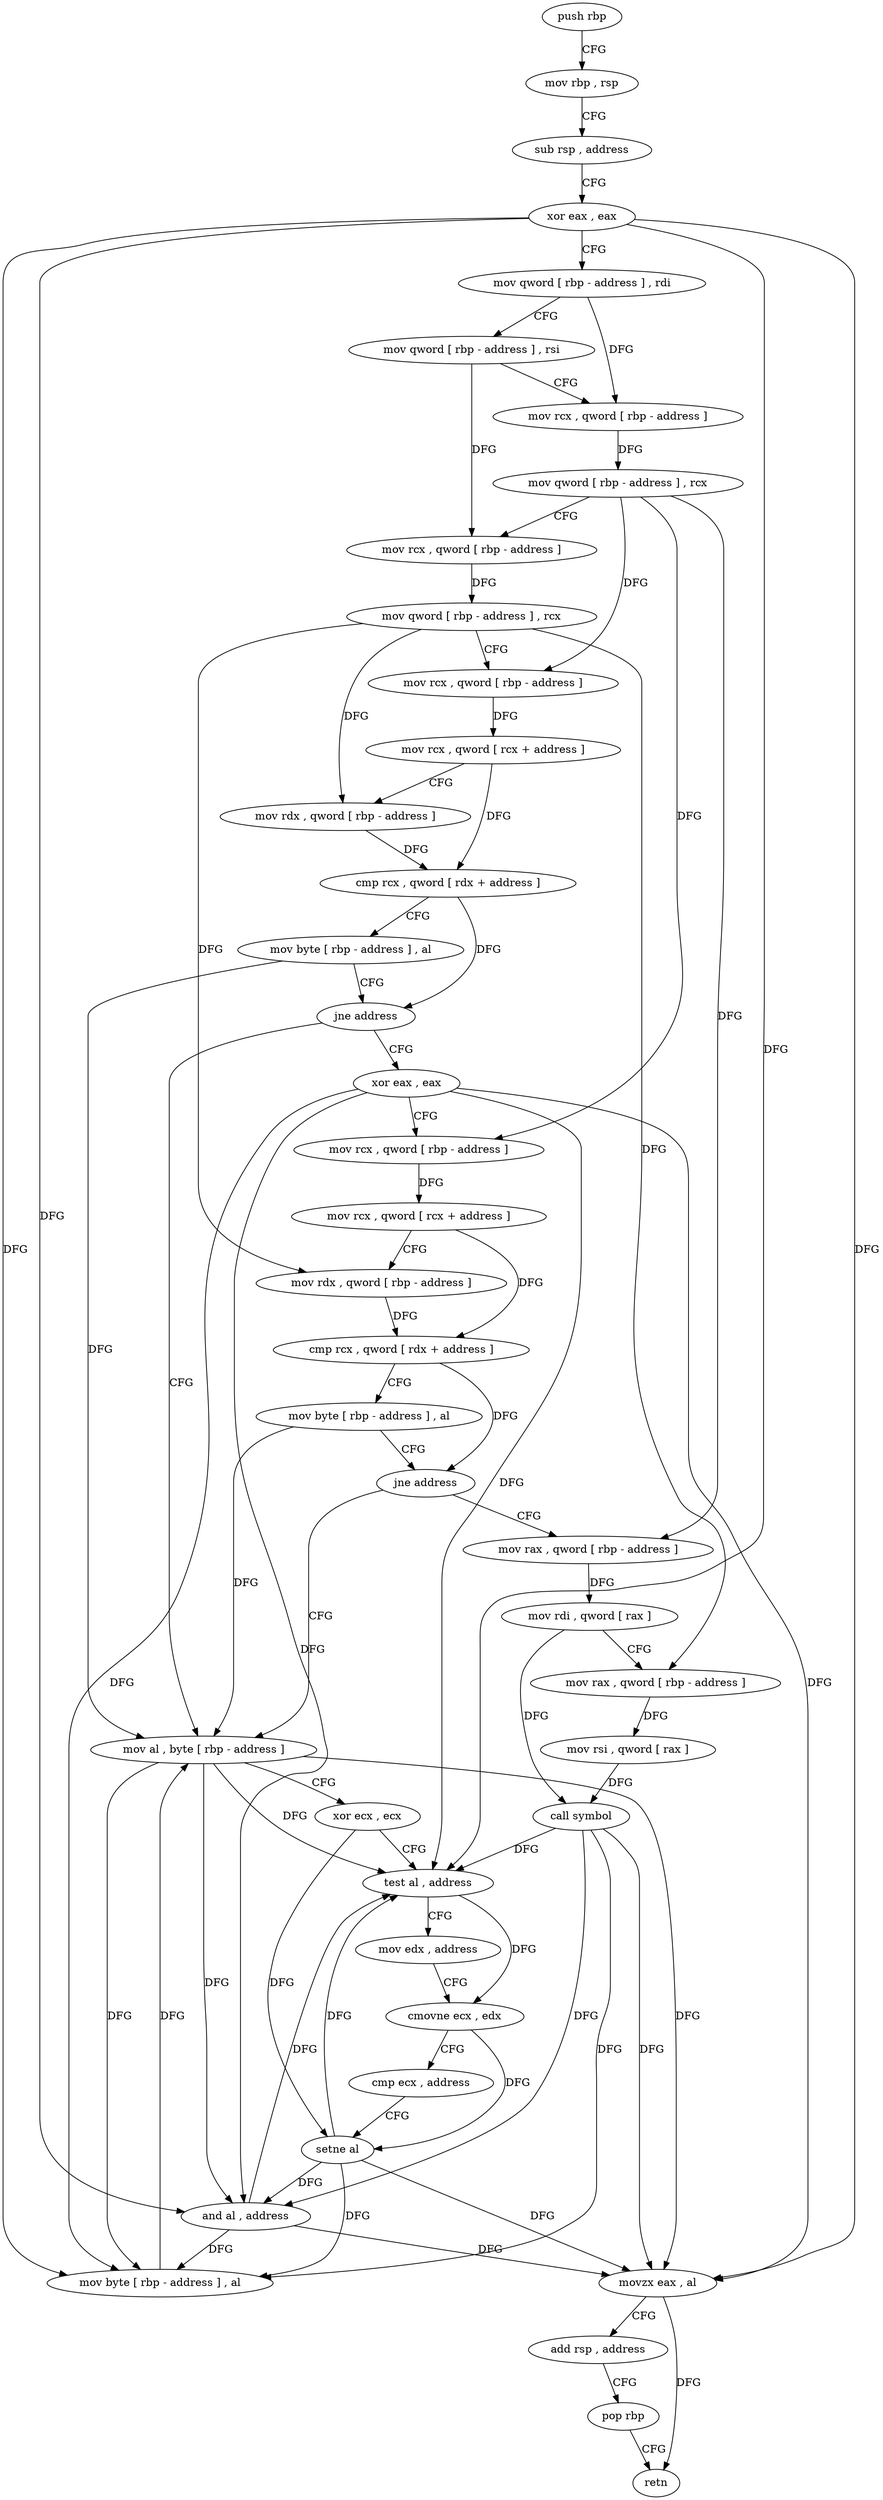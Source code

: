 digraph "func" {
"4272672" [label = "push rbp" ]
"4272673" [label = "mov rbp , rsp" ]
"4272676" [label = "sub rsp , address" ]
"4272680" [label = "xor eax , eax" ]
"4272682" [label = "mov qword [ rbp - address ] , rdi" ]
"4272686" [label = "mov qword [ rbp - address ] , rsi" ]
"4272690" [label = "mov rcx , qword [ rbp - address ]" ]
"4272694" [label = "mov qword [ rbp - address ] , rcx" ]
"4272698" [label = "mov rcx , qword [ rbp - address ]" ]
"4272702" [label = "mov qword [ rbp - address ] , rcx" ]
"4272706" [label = "mov rcx , qword [ rbp - address ]" ]
"4272710" [label = "mov rcx , qword [ rcx + address ]" ]
"4272714" [label = "mov rdx , qword [ rbp - address ]" ]
"4272718" [label = "cmp rcx , qword [ rdx + address ]" ]
"4272722" [label = "mov byte [ rbp - address ] , al" ]
"4272725" [label = "jne address" ]
"4272780" [label = "mov al , byte [ rbp - address ]" ]
"4272731" [label = "xor eax , eax" ]
"4272783" [label = "xor ecx , ecx" ]
"4272785" [label = "test al , address" ]
"4272787" [label = "mov edx , address" ]
"4272792" [label = "cmovne ecx , edx" ]
"4272795" [label = "cmp ecx , address" ]
"4272798" [label = "setne al" ]
"4272801" [label = "and al , address" ]
"4272803" [label = "movzx eax , al" ]
"4272806" [label = "add rsp , address" ]
"4272810" [label = "pop rbp" ]
"4272811" [label = "retn" ]
"4272733" [label = "mov rcx , qword [ rbp - address ]" ]
"4272737" [label = "mov rcx , qword [ rcx + address ]" ]
"4272741" [label = "mov rdx , qword [ rbp - address ]" ]
"4272745" [label = "cmp rcx , qword [ rdx + address ]" ]
"4272749" [label = "mov byte [ rbp - address ] , al" ]
"4272752" [label = "jne address" ]
"4272758" [label = "mov rax , qword [ rbp - address ]" ]
"4272762" [label = "mov rdi , qword [ rax ]" ]
"4272765" [label = "mov rax , qword [ rbp - address ]" ]
"4272769" [label = "mov rsi , qword [ rax ]" ]
"4272772" [label = "call symbol" ]
"4272777" [label = "mov byte [ rbp - address ] , al" ]
"4272672" -> "4272673" [ label = "CFG" ]
"4272673" -> "4272676" [ label = "CFG" ]
"4272676" -> "4272680" [ label = "CFG" ]
"4272680" -> "4272682" [ label = "CFG" ]
"4272680" -> "4272785" [ label = "DFG" ]
"4272680" -> "4272801" [ label = "DFG" ]
"4272680" -> "4272803" [ label = "DFG" ]
"4272680" -> "4272777" [ label = "DFG" ]
"4272682" -> "4272686" [ label = "CFG" ]
"4272682" -> "4272690" [ label = "DFG" ]
"4272686" -> "4272690" [ label = "CFG" ]
"4272686" -> "4272698" [ label = "DFG" ]
"4272690" -> "4272694" [ label = "DFG" ]
"4272694" -> "4272698" [ label = "CFG" ]
"4272694" -> "4272706" [ label = "DFG" ]
"4272694" -> "4272733" [ label = "DFG" ]
"4272694" -> "4272758" [ label = "DFG" ]
"4272698" -> "4272702" [ label = "DFG" ]
"4272702" -> "4272706" [ label = "CFG" ]
"4272702" -> "4272714" [ label = "DFG" ]
"4272702" -> "4272741" [ label = "DFG" ]
"4272702" -> "4272765" [ label = "DFG" ]
"4272706" -> "4272710" [ label = "DFG" ]
"4272710" -> "4272714" [ label = "CFG" ]
"4272710" -> "4272718" [ label = "DFG" ]
"4272714" -> "4272718" [ label = "DFG" ]
"4272718" -> "4272722" [ label = "CFG" ]
"4272718" -> "4272725" [ label = "DFG" ]
"4272722" -> "4272725" [ label = "CFG" ]
"4272722" -> "4272780" [ label = "DFG" ]
"4272725" -> "4272780" [ label = "CFG" ]
"4272725" -> "4272731" [ label = "CFG" ]
"4272780" -> "4272783" [ label = "CFG" ]
"4272780" -> "4272785" [ label = "DFG" ]
"4272780" -> "4272801" [ label = "DFG" ]
"4272780" -> "4272803" [ label = "DFG" ]
"4272780" -> "4272777" [ label = "DFG" ]
"4272731" -> "4272733" [ label = "CFG" ]
"4272731" -> "4272785" [ label = "DFG" ]
"4272731" -> "4272801" [ label = "DFG" ]
"4272731" -> "4272803" [ label = "DFG" ]
"4272731" -> "4272777" [ label = "DFG" ]
"4272783" -> "4272785" [ label = "CFG" ]
"4272783" -> "4272798" [ label = "DFG" ]
"4272785" -> "4272787" [ label = "CFG" ]
"4272785" -> "4272792" [ label = "DFG" ]
"4272787" -> "4272792" [ label = "CFG" ]
"4272792" -> "4272795" [ label = "CFG" ]
"4272792" -> "4272798" [ label = "DFG" ]
"4272795" -> "4272798" [ label = "CFG" ]
"4272798" -> "4272801" [ label = "DFG" ]
"4272798" -> "4272785" [ label = "DFG" ]
"4272798" -> "4272803" [ label = "DFG" ]
"4272798" -> "4272777" [ label = "DFG" ]
"4272801" -> "4272803" [ label = "DFG" ]
"4272801" -> "4272785" [ label = "DFG" ]
"4272801" -> "4272777" [ label = "DFG" ]
"4272803" -> "4272806" [ label = "CFG" ]
"4272803" -> "4272811" [ label = "DFG" ]
"4272806" -> "4272810" [ label = "CFG" ]
"4272810" -> "4272811" [ label = "CFG" ]
"4272733" -> "4272737" [ label = "DFG" ]
"4272737" -> "4272741" [ label = "CFG" ]
"4272737" -> "4272745" [ label = "DFG" ]
"4272741" -> "4272745" [ label = "DFG" ]
"4272745" -> "4272749" [ label = "CFG" ]
"4272745" -> "4272752" [ label = "DFG" ]
"4272749" -> "4272752" [ label = "CFG" ]
"4272749" -> "4272780" [ label = "DFG" ]
"4272752" -> "4272780" [ label = "CFG" ]
"4272752" -> "4272758" [ label = "CFG" ]
"4272758" -> "4272762" [ label = "DFG" ]
"4272762" -> "4272765" [ label = "CFG" ]
"4272762" -> "4272772" [ label = "DFG" ]
"4272765" -> "4272769" [ label = "DFG" ]
"4272769" -> "4272772" [ label = "DFG" ]
"4272772" -> "4272777" [ label = "DFG" ]
"4272772" -> "4272785" [ label = "DFG" ]
"4272772" -> "4272801" [ label = "DFG" ]
"4272772" -> "4272803" [ label = "DFG" ]
"4272777" -> "4272780" [ label = "DFG" ]
}
